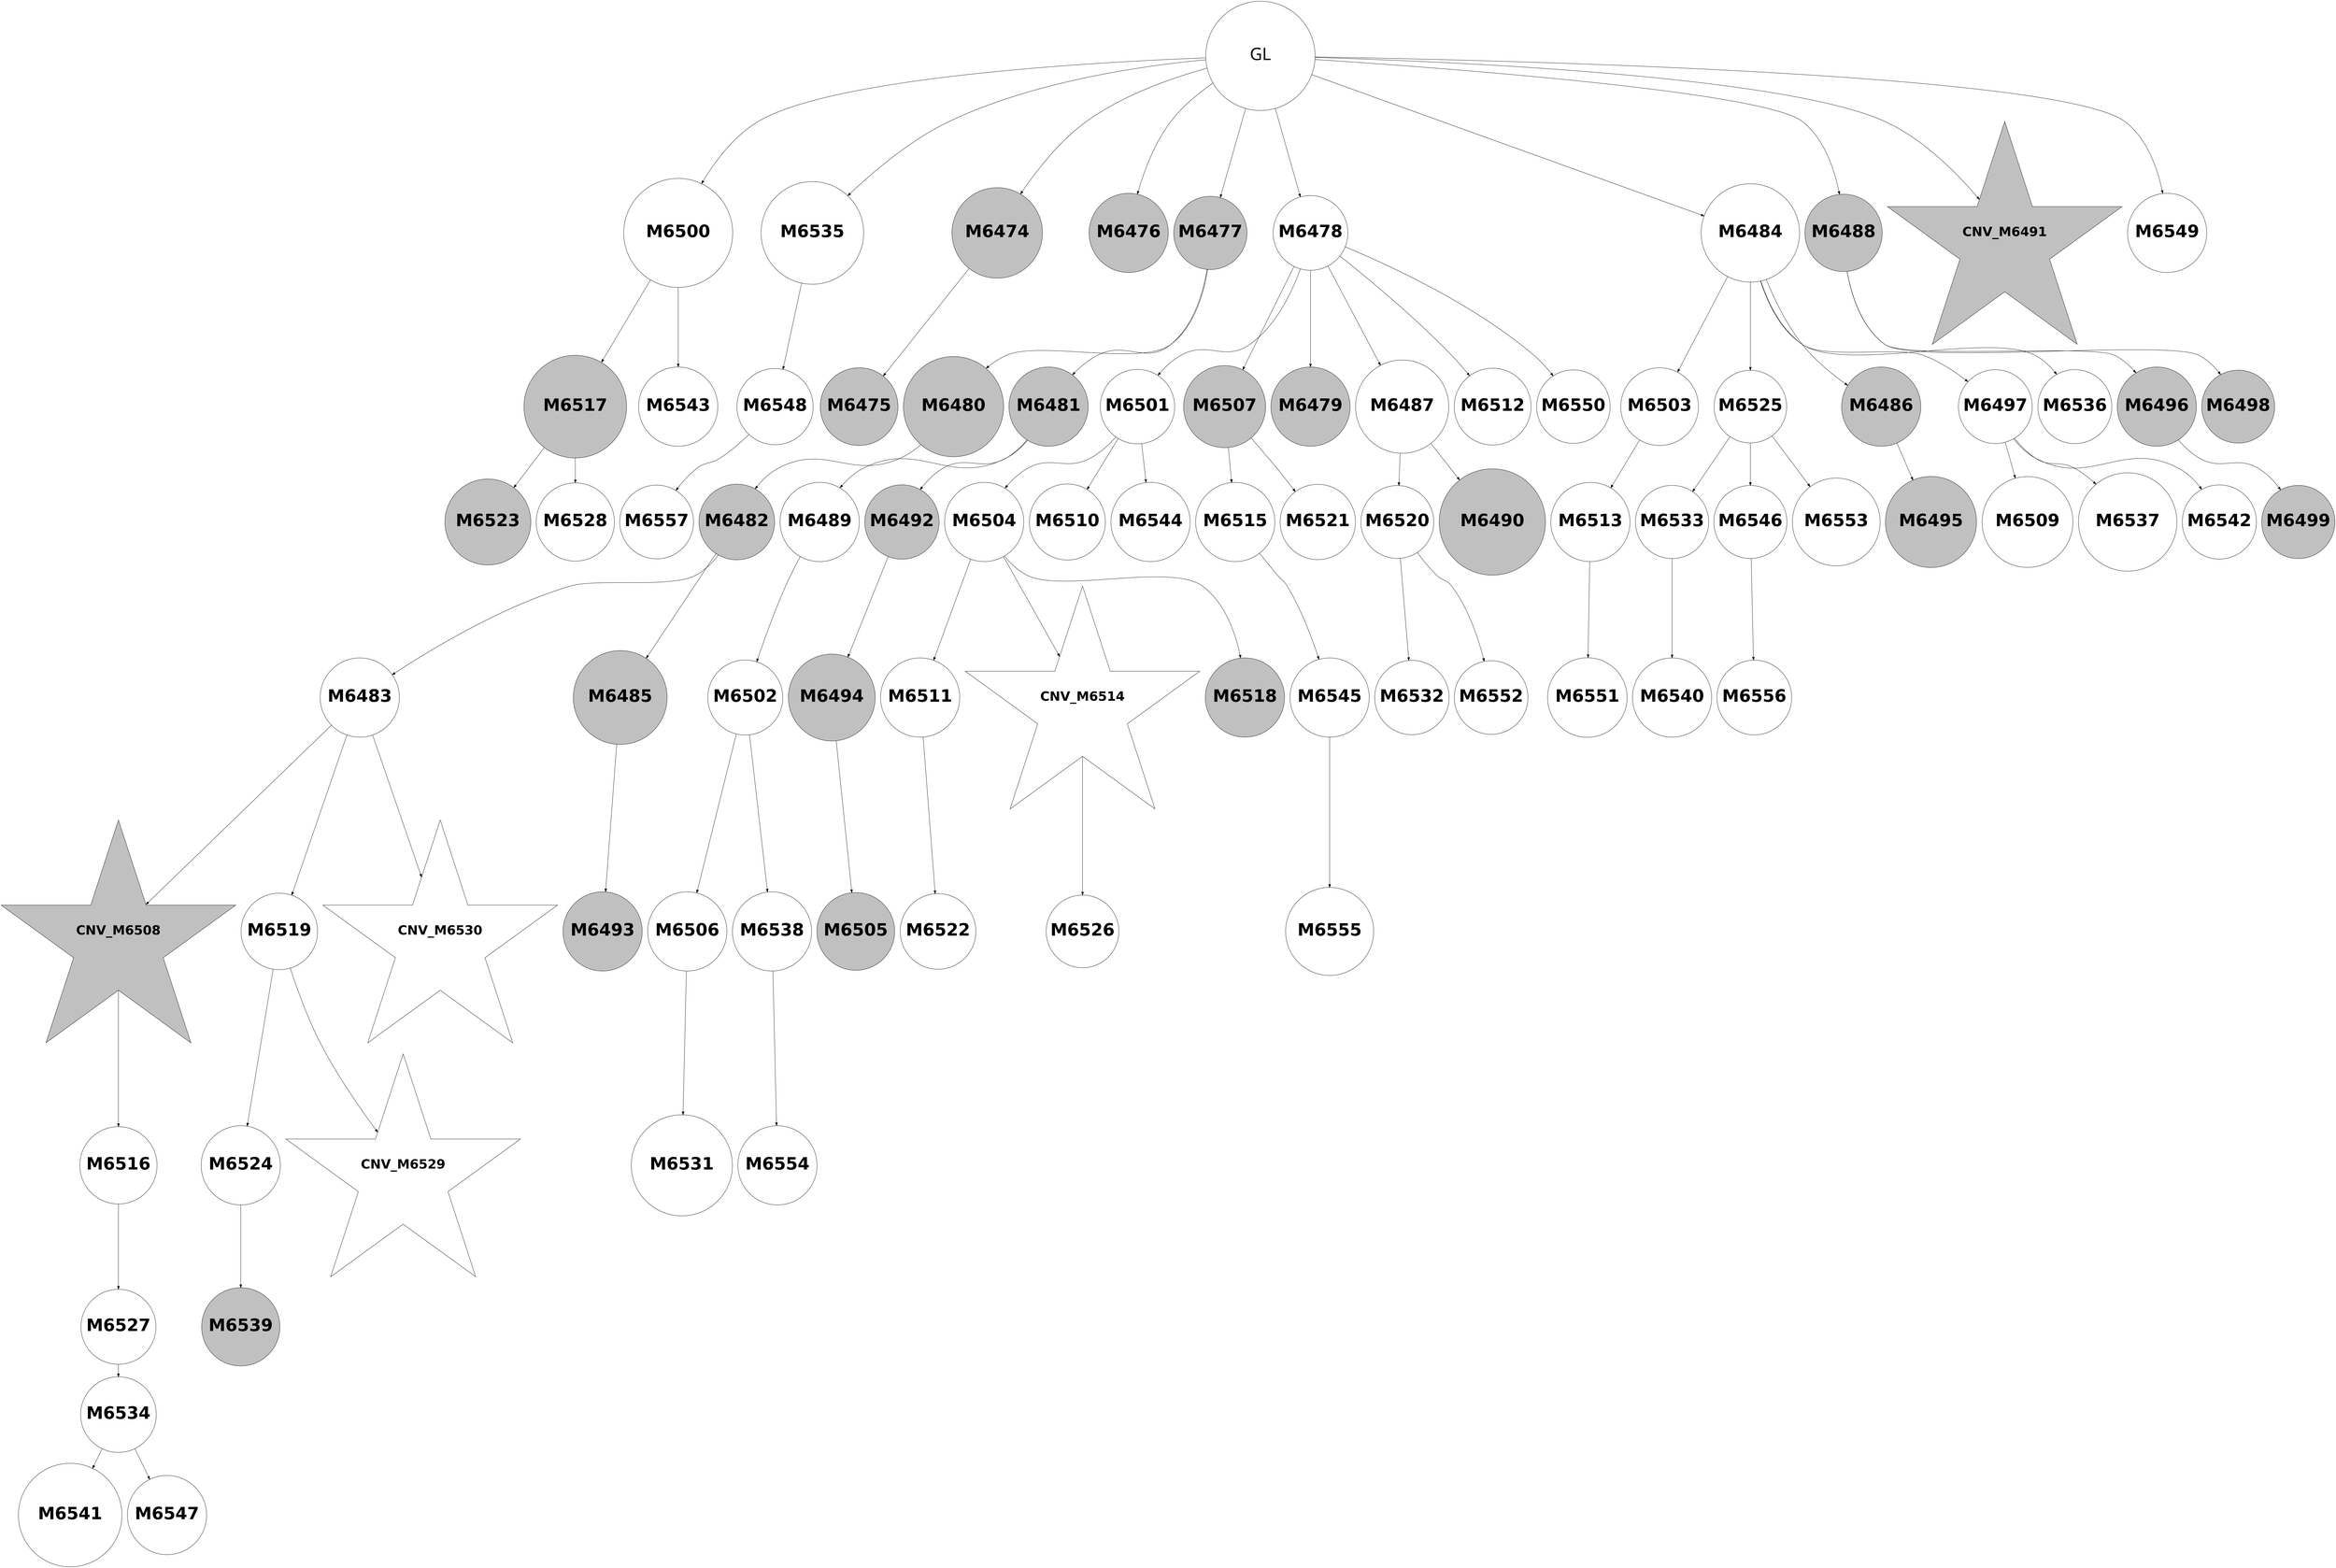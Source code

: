 digraph G { 
6529 -> 6546;
6529 -> 6572;
6530 -> 6533;
6530 -> 6539;
6530 -> 6573;
6531 -> 6535;
6531 -> 6567;
6532 -> 6542;
6533 -> 6540;
6533 -> 6543;
6533 -> 6547;
6535 -> 6560;
6536 -> 6544;
6536 -> 6550;
6537 -> 6545;
6540 -> 6551;
6542 -> 6580;
6543 -> 6555;
6544 -> 6574;
6545 -> 6556;
6546 -> 6552;
6546 -> 6557;
6548 -> 6553;
6548 -> 6558;
6549 -> 6561;
6549 -> 6581;
6553 -> 6568;
6554 -> 6562;
6554 -> 6575;
6554 -> 6582;
6556 -> 6563;
6562 -> 6569;
6563 -> 6570;
6563 -> 6576;
6564 -> 6577;
6502 -> 6503;
6502 -> 6505;
6502 -> 6506;
6502 -> 6507;
6502 -> 6513;
6502 -> 6517;
6502 -> 6520;
6502 -> 6529;
6502 -> 6564;
6502 -> 6578;
6503 -> 6504;
6567 -> 6583;
6506 -> 6509;
6506 -> 6510;
6507 -> 6508;
6507 -> 6516;
6507 -> 6530;
6507 -> 6536;
6507 -> 6541;
6507 -> 6579;
6509 -> 6511;
6510 -> 6518;
6510 -> 6521;
6574 -> 6584;
6511 -> 6512;
6511 -> 6514;
6575 -> 6585;
6512 -> 6537;
6512 -> 6548;
6512 -> 6559;
6513 -> 6515;
6513 -> 6526;
6513 -> 6532;
6513 -> 6554;
6513 -> 6565;
6577 -> 6586;
6514 -> 6522;
6515 -> 6524;
6516 -> 6519;
6516 -> 6549;
6517 -> 6525;
6517 -> 6527;
6518 -> 6531;
6521 -> 6523;
6523 -> 6534;
6525 -> 6528;
6526 -> 6538;
6526 -> 6566;
6526 -> 6571;
6502 [label="GL" fontname="arial-bold" fontsize=56 width=5 height=5];
6503 [shape=circle style=filled fillcolor=grey fontname="helvetica-bold" fontsize=56 label="M6474" width=4.14 height=2 ];
6504 [shape=circle style=filled fillcolor=grey fontname="helvetica-bold" fontsize=56 label="M6475" width=2.14 height=2 ];
6505 [shape=circle style=filled fillcolor=grey fontname="helvetica-bold" fontsize=56 label="M6476" width=0.53 height=2 ];
6506 [shape=circle style=filled fillcolor=grey fontname="helvetica-bold" fontsize=56 label="M6477" width=2.94 height=2 ];
6507 [shape=circle style=filled fillcolor=white fontname="helvetica-bold" fontsize=56 label="M6478" width=3.41 height=2 ];
6508 [shape=circle style=filled fillcolor=grey fontname="helvetica-bold" fontsize=56 label="M6479" width=1.96 height=2 ];
6509 [shape=circle style=filled fillcolor=grey fontname="helvetica-bold" fontsize=56 label="M6480" width=4.58 height=2 ];
6510 [shape=circle style=filled fillcolor=grey fontname="helvetica-bold" fontsize=56 label="M6481" width=1.34 height=2 ];
6511 [shape=circle style=filled fillcolor=grey fontname="helvetica-bold" fontsize=56 label="M6482" width=2.41 height=2 ];
6512 [shape=circle style=filled fillcolor=white fontname="helvetica-bold" fontsize=56 label="M6483" width=0.76 height=2 ];
6513 [shape=circle style=filled fillcolor=white fontname="helvetica-bold" fontsize=56 label="M6484" width=4.5 height=2 ];
6514 [shape=circle style=filled fillcolor=grey fontname="helvetica-bold" fontsize=56 label="M6485" width=4.29 height=2 ];
6515 [shape=circle style=filled fillcolor=grey fontname="helvetica-bold" fontsize=56 label="M6486" width=1.74 height=2 ];
6516 [shape=circle style=filled fillcolor=white fontname="helvetica-bold" fontsize=56 label="M6487" width=4.26 height=2 ];
6517 [shape=circle style=filled fillcolor=grey fontname="helvetica-bold" fontsize=56 label="M6488" width=2.2 height=2 ];
6518 [shape=circle style=filled fillcolor=white fontname="helvetica-bold" fontsize=56 label="M6489" width=3.62 height=2 ];
6519 [shape=circle style=filled fillcolor=grey fontname="helvetica-bold" fontsize=56 label="M6490" width=4.86 height=2 ];
6520 [shape=star style=filled fillcolor=grey fontname="helvetica-bold" fontsize=42 label="CNV_M6491"];
6521 [shape=circle style=filled fillcolor=grey fontname="helvetica-bold" fontsize=56 label="M6492" width=2.7 height=2 ];
6522 [shape=circle style=filled fillcolor=grey fontname="helvetica-bold" fontsize=56 label="M6493" width=0.73 height=2 ];
6523 [shape=circle style=filled fillcolor=grey fontname="helvetica-bold" fontsize=56 label="M6494" width=3.97 height=2 ];
6524 [shape=circle style=filled fillcolor=grey fontname="helvetica-bold" fontsize=56 label="M6495" width=4.16 height=2 ];
6525 [shape=circle style=filled fillcolor=grey fontname="helvetica-bold" fontsize=56 label="M6496" width=0.14 height=2 ];
6526 [shape=circle style=filled fillcolor=white fontname="helvetica-bold" fontsize=56 label="M6497" width=2.76 height=2 ];
6527 [shape=circle style=filled fillcolor=grey fontname="helvetica-bold" fontsize=56 label="M6498" width=3.11 height=2 ];
6528 [shape=circle style=filled fillcolor=grey fontname="helvetica-bold" fontsize=56 label="M6499" width=3.06 height=2 ];
6529 [shape=circle style=filled fillcolor=white fontname="helvetica-bold" fontsize=56 label="M6500" width=4.98 height=2 ];
6530 [shape=circle style=filled fillcolor=white fontname="helvetica-bold" fontsize=56 label="M6501" width=2.65 height=2 ];
6531 [shape=circle style=filled fillcolor=white fontname="helvetica-bold" fontsize=56 label="M6502" width=2.53 height=2 ];
6532 [shape=circle style=filled fillcolor=white fontname="helvetica-bold" fontsize=56 label="M6503" width=3.55 height=2 ];
6533 [shape=circle style=filled fillcolor=white fontname="helvetica-bold" fontsize=56 label="M6504" width=0.5 height=2 ];
6534 [shape=circle style=filled fillcolor=grey fontname="helvetica-bold" fontsize=56 label="M6505" width=3.55 height=2 ];
6535 [shape=circle style=filled fillcolor=white fontname="helvetica-bold" fontsize=56 label="M6506" width=1.42 height=2 ];
6536 [shape=circle style=filled fillcolor=grey fontname="helvetica-bold" fontsize=56 label="M6507" width=3.75 height=2 ];
6537 [shape=star style=filled fillcolor=grey fontname="helvetica-bold" fontsize=42 label="CNV_M6508"];
6538 [shape=circle style=filled fillcolor=white fontname="helvetica-bold" fontsize=56 label="M6509" width=4.15 height=2 ];
6539 [shape=circle style=filled fillcolor=white fontname="helvetica-bold" fontsize=56 label="M6510" width=2.36 height=2 ];
6540 [shape=circle style=filled fillcolor=white fontname="helvetica-bold" fontsize=56 label="M6511" width=1.09 height=2 ];
6541 [shape=circle style=filled fillcolor=white fontname="helvetica-bold" fontsize=56 label="M6512" width=3.52 height=2 ];
6542 [shape=circle style=filled fillcolor=white fontname="helvetica-bold" fontsize=56 label="M6513" width=1.91 height=2 ];
6543 [shape=star style=filled fillcolor=white fontname="helvetica-bold" fontsize=42 label="CNV_M6514"];
6544 [shape=circle style=filled fillcolor=white fontname="helvetica-bold" fontsize=56 label="M6515" width=1.64 height=2 ];
6545 [shape=circle style=filled fillcolor=white fontname="helvetica-bold" fontsize=56 label="M6516" width=2.18 height=2 ];
6546 [shape=circle style=filled fillcolor=grey fontname="helvetica-bold" fontsize=56 label="M6517" width=4.7 height=2 ];
6547 [shape=circle style=filled fillcolor=grey fontname="helvetica-bold" fontsize=56 label="M6518" width=0.17 height=2 ];
6548 [shape=circle style=filled fillcolor=white fontname="helvetica-bold" fontsize=56 label="M6519" width=3.5 height=2 ];
6549 [shape=circle style=filled fillcolor=white fontname="helvetica-bold" fontsize=56 label="M6520" width=3.33 height=2 ];
6550 [shape=circle style=filled fillcolor=white fontname="helvetica-bold" fontsize=56 label="M6521" width=2.5 height=2 ];
6551 [shape=circle style=filled fillcolor=white fontname="helvetica-bold" fontsize=56 label="M6522" width=3.46 height=2 ];
6552 [shape=circle style=filled fillcolor=grey fontname="helvetica-bold" fontsize=56 label="M6523" width=3.93 height=2 ];
6553 [shape=circle style=filled fillcolor=white fontname="helvetica-bold" fontsize=56 label="M6524" width=1.36 height=2 ];
6554 [shape=circle style=filled fillcolor=white fontname="helvetica-bold" fontsize=56 label="M6525" width=3.23 height=2 ];
6555 [shape=circle style=filled fillcolor=white fontname="helvetica-bold" fontsize=56 label="M6526" width=3.22 height=2 ];
6556 [shape=circle style=filled fillcolor=white fontname="helvetica-bold" fontsize=56 label="M6527" width=2.53 height=2 ];
6557 [shape=circle style=filled fillcolor=white fontname="helvetica-bold" fontsize=56 label="M6528" width=2.08 height=2 ];
6558 [shape=star style=filled fillcolor=white fontname="helvetica-bold" fontsize=42 label="CNV_M6529"];
6559 [shape=star style=filled fillcolor=white fontname="helvetica-bold" fontsize=42 label="CNV_M6530"];
6560 [shape=circle style=filled fillcolor=white fontname="helvetica-bold" fontsize=56 label="M6531" width=4.62 height=2 ];
6561 [shape=circle style=filled fillcolor=white fontname="helvetica-bold" fontsize=56 label="M6532" width=2.69 height=2 ];
6562 [shape=circle style=filled fillcolor=white fontname="helvetica-bold" fontsize=56 label="M6533" width=3.05 height=2 ];
6563 [shape=circle style=filled fillcolor=white fontname="helvetica-bold" fontsize=56 label="M6534" width=2.42 height=2 ];
6564 [shape=circle style=filled fillcolor=white fontname="helvetica-bold" fontsize=56 label="M6535" width=4.69 height=2 ];
6565 [shape=circle style=filled fillcolor=white fontname="helvetica-bold" fontsize=56 label="M6536" width=2.75 height=2 ];
6566 [shape=circle style=filled fillcolor=white fontname="helvetica-bold" fontsize=56 label="M6537" width=4.5 height=2 ];
6567 [shape=circle style=filled fillcolor=white fontname="helvetica-bold" fontsize=56 label="M6538" width=2.02 height=2 ];
6568 [shape=circle style=filled fillcolor=grey fontname="helvetica-bold" fontsize=56 label="M6539" width=2.1 height=2 ];
6569 [shape=circle style=filled fillcolor=white fontname="helvetica-bold" fontsize=56 label="M6540" width=0.13 height=2 ];
6570 [shape=circle style=filled fillcolor=white fontname="helvetica-bold" fontsize=56 label="M6541" width=4.73 height=2 ];
6571 [shape=circle style=filled fillcolor=white fontname="helvetica-bold" fontsize=56 label="M6542" width=2.72 height=2 ];
6572 [shape=circle style=filled fillcolor=white fontname="helvetica-bold" fontsize=56 label="M6543" width=1.61 height=2 ];
6573 [shape=circle style=filled fillcolor=white fontname="helvetica-bold" fontsize=56 label="M6544" width=1.99 height=2 ];
6574 [shape=circle style=filled fillcolor=white fontname="helvetica-bold" fontsize=56 label="M6545" width=1.46 height=2 ];
6575 [shape=circle style=filled fillcolor=white fontname="helvetica-bold" fontsize=56 label="M6546" width=3.08 height=2 ];
6576 [shape=circle style=filled fillcolor=white fontname="helvetica-bold" fontsize=56 label="M6547" width=1.85 height=2 ];
6577 [shape=circle style=filled fillcolor=white fontname="helvetica-bold" fontsize=56 label="M6548" width=2.35 height=2 ];
6578 [shape=circle style=filled fillcolor=white fontname="helvetica-bold" fontsize=56 label="M6549" width=0.47 height=2 ];
6579 [shape=circle style=filled fillcolor=white fontname="helvetica-bold" fontsize=56 label="M6550" width=3.36 height=2 ];
6580 [shape=circle style=filled fillcolor=white fontname="helvetica-bold" fontsize=56 label="M6551" width=3.64 height=2 ];
6581 [shape=circle style=filled fillcolor=white fontname="helvetica-bold" fontsize=56 label="M6552" width=2.87 height=2 ];
6582 [shape=circle style=filled fillcolor=white fontname="helvetica-bold" fontsize=56 label="M6553" width=4.01 height=2 ];
6583 [shape=circle style=filled fillcolor=white fontname="helvetica-bold" fontsize=56 label="M6554" width=1.5 height=2 ];
6584 [shape=circle style=filled fillcolor=white fontname="helvetica-bold" fontsize=56 label="M6555" width=4.03 height=2 ];
6585 [shape=circle style=filled fillcolor=white fontname="helvetica-bold" fontsize=56 label="M6556" width=3.42 height=2 ];
6586 [shape=circle style=filled fillcolor=white fontname="helvetica-bold" fontsize=56 label="M6557" width=2.86 height=2 ];
}